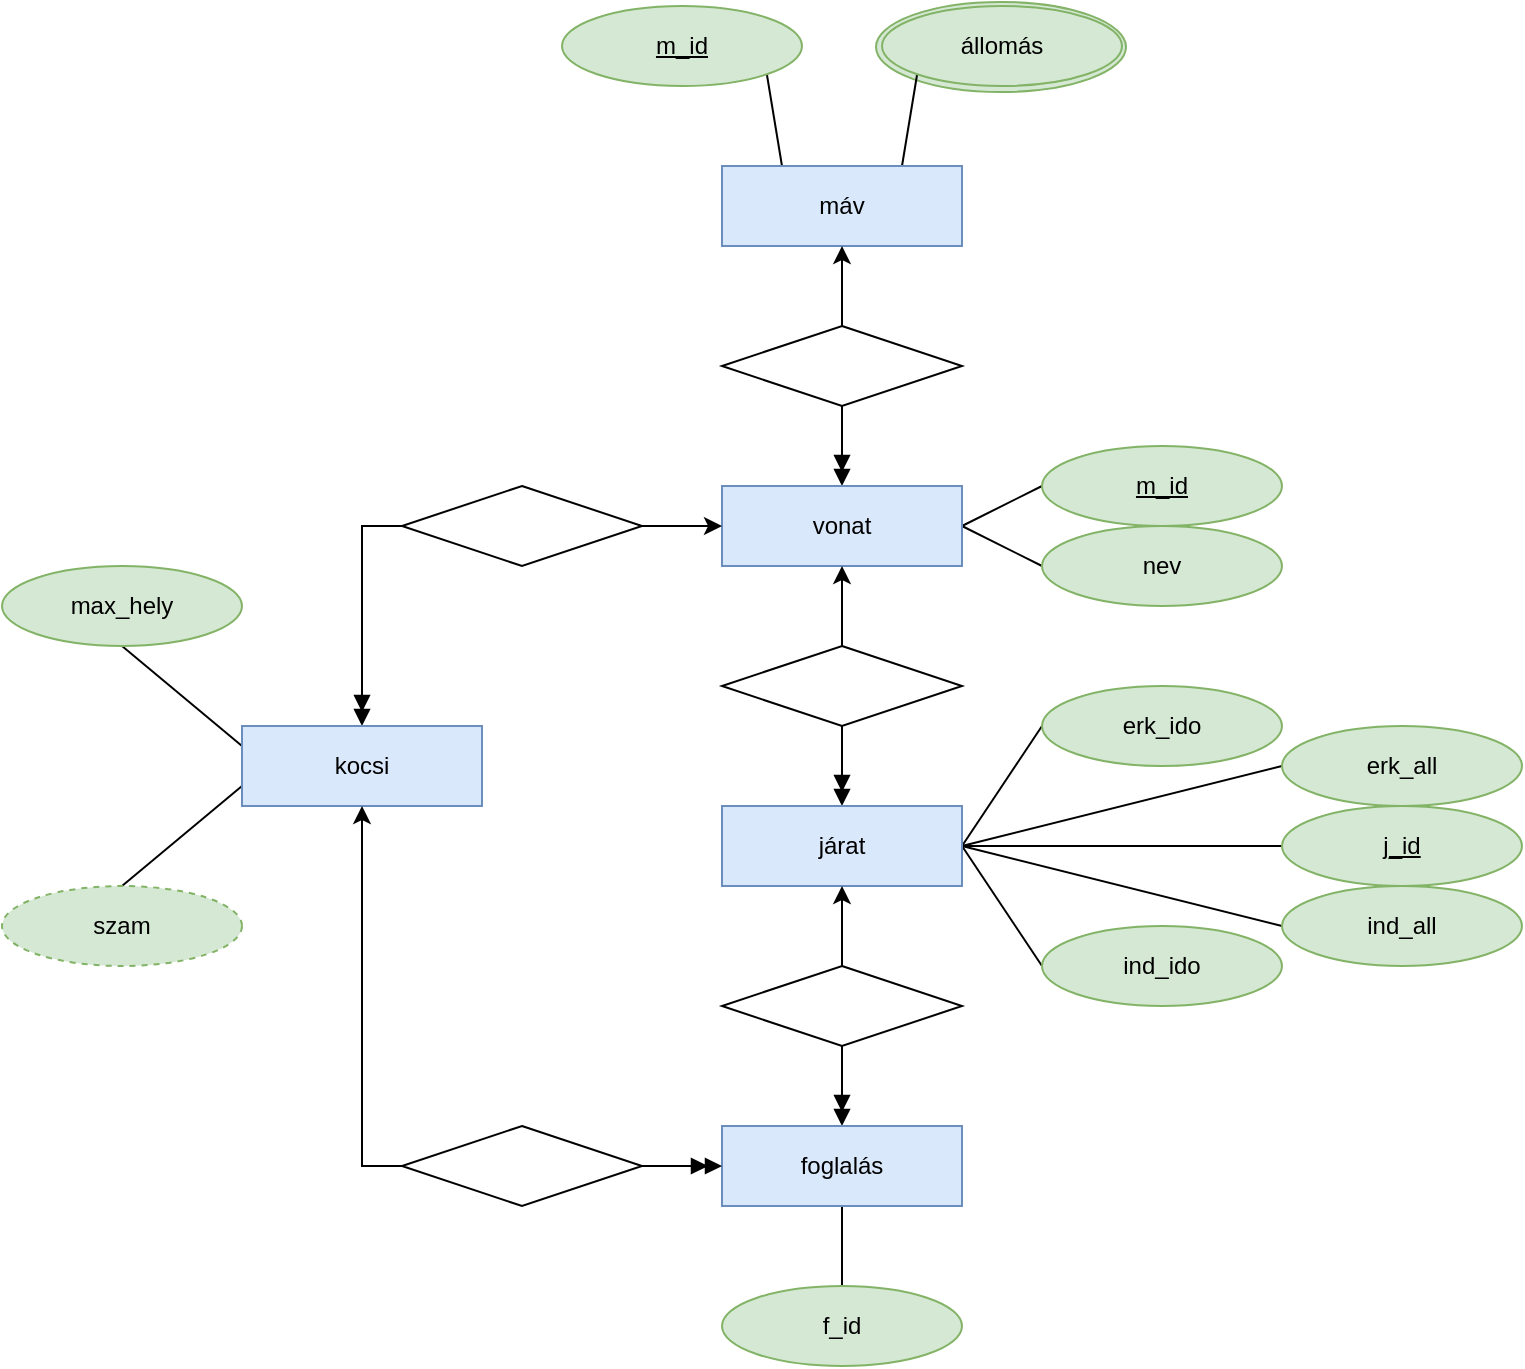 <mxfile version="20.4.0" type="device"><diagram id="3Hn4xAxNsXAKJAQ3Ugm6" name="1 oldal"><mxGraphModel dx="798" dy="450" grid="1" gridSize="10" guides="1" tooltips="1" connect="1" arrows="1" fold="1" page="1" pageScale="1" pageWidth="827" pageHeight="1169" math="0" shadow="0"><root><mxCell id="0"/><mxCell id="1" parent="0"/><mxCell id="AK9mSvYZs-pukSjKcqXA-128" value="állomás" style="ellipse;whiteSpace=wrap;html=1;fillColor=#d5e8d4;strokeColor=#82b366;" vertex="1" parent="1"><mxGeometry x="437" y="38" width="125" height="45" as="geometry"/></mxCell><mxCell id="AK9mSvYZs-pukSjKcqXA-129" style="edgeStyle=none;rounded=0;orthogonalLoop=1;jettySize=auto;html=1;exitX=0.75;exitY=0;exitDx=0;exitDy=0;entryX=0;entryY=1;entryDx=0;entryDy=0;endArrow=none;endFill=0;" edge="1" parent="1" source="AK9mSvYZs-pukSjKcqXA-124" target="AK9mSvYZs-pukSjKcqXA-127"><mxGeometry relative="1" as="geometry"/></mxCell><mxCell id="AK9mSvYZs-pukSjKcqXA-130" style="edgeStyle=none;rounded=0;orthogonalLoop=1;jettySize=auto;html=1;exitX=0.25;exitY=0;exitDx=0;exitDy=0;entryX=1;entryY=1;entryDx=0;entryDy=0;endArrow=none;endFill=0;" edge="1" parent="1" source="AK9mSvYZs-pukSjKcqXA-124" target="AK9mSvYZs-pukSjKcqXA-125"><mxGeometry relative="1" as="geometry"/></mxCell><mxCell id="AK9mSvYZs-pukSjKcqXA-124" value="máv" style="rounded=0;whiteSpace=wrap;html=1;fillColor=#dae8fc;strokeColor=#6c8ebf;" vertex="1" parent="1"><mxGeometry x="360" y="120" width="120" height="40" as="geometry"/></mxCell><mxCell id="AK9mSvYZs-pukSjKcqXA-125" value="m_id" style="ellipse;whiteSpace=wrap;html=1;fillColor=#d5e8d4;strokeColor=#82b366;fontStyle=4" vertex="1" parent="1"><mxGeometry x="280" y="40" width="120" height="40" as="geometry"/></mxCell><mxCell id="AK9mSvYZs-pukSjKcqXA-127" value="állomás" style="ellipse;whiteSpace=wrap;html=1;fillColor=#d5e8d4;strokeColor=#82b366;" vertex="1" parent="1"><mxGeometry x="440" y="40" width="120" height="40" as="geometry"/></mxCell><mxCell id="AK9mSvYZs-pukSjKcqXA-132" style="edgeStyle=none;rounded=0;orthogonalLoop=1;jettySize=auto;html=1;exitX=0.5;exitY=0;exitDx=0;exitDy=0;entryX=0.5;entryY=1;entryDx=0;entryDy=0;endArrow=classic;endFill=1;" edge="1" parent="1" source="AK9mSvYZs-pukSjKcqXA-131" target="AK9mSvYZs-pukSjKcqXA-124"><mxGeometry relative="1" as="geometry"/></mxCell><mxCell id="AK9mSvYZs-pukSjKcqXA-135" style="edgeStyle=none;rounded=0;orthogonalLoop=1;jettySize=auto;html=1;exitX=0.5;exitY=1;exitDx=0;exitDy=0;entryX=0.5;entryY=0;entryDx=0;entryDy=0;endArrow=doubleBlock;endFill=1;" edge="1" parent="1" source="AK9mSvYZs-pukSjKcqXA-131" target="AK9mSvYZs-pukSjKcqXA-134"><mxGeometry relative="1" as="geometry"/></mxCell><mxCell id="AK9mSvYZs-pukSjKcqXA-131" value="" style="rhombus;whiteSpace=wrap;html=1;" vertex="1" parent="1"><mxGeometry x="360" y="200" width="120" height="40" as="geometry"/></mxCell><mxCell id="AK9mSvYZs-pukSjKcqXA-138" style="edgeStyle=none;rounded=0;orthogonalLoop=1;jettySize=auto;html=1;exitX=1;exitY=0.5;exitDx=0;exitDy=0;entryX=0;entryY=0.5;entryDx=0;entryDy=0;endArrow=none;endFill=0;" edge="1" parent="1" source="AK9mSvYZs-pukSjKcqXA-134" target="AK9mSvYZs-pukSjKcqXA-136"><mxGeometry relative="1" as="geometry"/></mxCell><mxCell id="AK9mSvYZs-pukSjKcqXA-139" style="edgeStyle=none;rounded=0;orthogonalLoop=1;jettySize=auto;html=1;exitX=1;exitY=0.5;exitDx=0;exitDy=0;entryX=0;entryY=0.5;entryDx=0;entryDy=0;endArrow=none;endFill=0;" edge="1" parent="1" source="AK9mSvYZs-pukSjKcqXA-134" target="AK9mSvYZs-pukSjKcqXA-137"><mxGeometry relative="1" as="geometry"/></mxCell><mxCell id="AK9mSvYZs-pukSjKcqXA-134" value="vonat" style="rounded=0;whiteSpace=wrap;html=1;fillColor=#dae8fc;strokeColor=#6c8ebf;" vertex="1" parent="1"><mxGeometry x="360" y="280" width="120" height="40" as="geometry"/></mxCell><mxCell id="AK9mSvYZs-pukSjKcqXA-136" value="m_id" style="ellipse;whiteSpace=wrap;html=1;fillColor=#d5e8d4;strokeColor=#82b366;fontStyle=4" vertex="1" parent="1"><mxGeometry x="520" y="260" width="120" height="40" as="geometry"/></mxCell><mxCell id="AK9mSvYZs-pukSjKcqXA-137" value="nev" style="ellipse;whiteSpace=wrap;html=1;fillColor=#d5e8d4;strokeColor=#82b366;fontStyle=0" vertex="1" parent="1"><mxGeometry x="520" y="300" width="120" height="40" as="geometry"/></mxCell><mxCell id="AK9mSvYZs-pukSjKcqXA-141" style="edgeStyle=none;rounded=0;orthogonalLoop=1;jettySize=auto;html=1;exitX=0.5;exitY=0;exitDx=0;exitDy=0;entryX=0.5;entryY=1;entryDx=0;entryDy=0;endArrow=classic;endFill=1;" edge="1" parent="1" source="AK9mSvYZs-pukSjKcqXA-140" target="AK9mSvYZs-pukSjKcqXA-134"><mxGeometry relative="1" as="geometry"/></mxCell><mxCell id="AK9mSvYZs-pukSjKcqXA-143" style="edgeStyle=none;rounded=0;orthogonalLoop=1;jettySize=auto;html=1;exitX=0.5;exitY=1;exitDx=0;exitDy=0;entryX=0.5;entryY=0;entryDx=0;entryDy=0;endArrow=doubleBlock;endFill=1;" edge="1" parent="1" source="AK9mSvYZs-pukSjKcqXA-140" target="AK9mSvYZs-pukSjKcqXA-142"><mxGeometry relative="1" as="geometry"/></mxCell><mxCell id="AK9mSvYZs-pukSjKcqXA-140" value="" style="rhombus;whiteSpace=wrap;html=1;" vertex="1" parent="1"><mxGeometry x="360" y="360" width="120" height="40" as="geometry"/></mxCell><mxCell id="AK9mSvYZs-pukSjKcqXA-168" style="edgeStyle=none;rounded=0;orthogonalLoop=1;jettySize=auto;html=1;exitX=1;exitY=0.5;exitDx=0;exitDy=0;entryX=0;entryY=0.5;entryDx=0;entryDy=0;endArrow=none;endFill=0;" edge="1" parent="1" source="AK9mSvYZs-pukSjKcqXA-142" target="AK9mSvYZs-pukSjKcqXA-163"><mxGeometry relative="1" as="geometry"/></mxCell><mxCell id="AK9mSvYZs-pukSjKcqXA-169" style="edgeStyle=none;rounded=0;orthogonalLoop=1;jettySize=auto;html=1;exitX=1;exitY=0.5;exitDx=0;exitDy=0;entryX=0;entryY=0.5;entryDx=0;entryDy=0;endArrow=none;endFill=0;" edge="1" parent="1" source="AK9mSvYZs-pukSjKcqXA-142" target="AK9mSvYZs-pukSjKcqXA-167"><mxGeometry relative="1" as="geometry"/></mxCell><mxCell id="AK9mSvYZs-pukSjKcqXA-170" style="edgeStyle=none;rounded=0;orthogonalLoop=1;jettySize=auto;html=1;exitX=1;exitY=0.5;exitDx=0;exitDy=0;entryX=0;entryY=0.5;entryDx=0;entryDy=0;endArrow=none;endFill=0;" edge="1" parent="1" source="AK9mSvYZs-pukSjKcqXA-142" target="AK9mSvYZs-pukSjKcqXA-166"><mxGeometry relative="1" as="geometry"/></mxCell><mxCell id="AK9mSvYZs-pukSjKcqXA-171" style="edgeStyle=none;rounded=0;orthogonalLoop=1;jettySize=auto;html=1;exitX=1;exitY=0.5;exitDx=0;exitDy=0;entryX=0;entryY=0.5;entryDx=0;entryDy=0;endArrow=none;endFill=0;" edge="1" parent="1" source="AK9mSvYZs-pukSjKcqXA-142" target="AK9mSvYZs-pukSjKcqXA-165"><mxGeometry relative="1" as="geometry"/></mxCell><mxCell id="AK9mSvYZs-pukSjKcqXA-172" style="edgeStyle=none;rounded=0;orthogonalLoop=1;jettySize=auto;html=1;exitX=1;exitY=0.5;exitDx=0;exitDy=0;entryX=0;entryY=0.5;entryDx=0;entryDy=0;endArrow=none;endFill=0;" edge="1" parent="1" source="AK9mSvYZs-pukSjKcqXA-142" target="AK9mSvYZs-pukSjKcqXA-164"><mxGeometry relative="1" as="geometry"/></mxCell><mxCell id="AK9mSvYZs-pukSjKcqXA-142" value="járat" style="rounded=0;whiteSpace=wrap;html=1;fillColor=#dae8fc;strokeColor=#6c8ebf;" vertex="1" parent="1"><mxGeometry x="360" y="440" width="120" height="40" as="geometry"/></mxCell><mxCell id="AK9mSvYZs-pukSjKcqXA-146" style="edgeStyle=none;rounded=0;orthogonalLoop=1;jettySize=auto;html=1;exitX=0.5;exitY=0;exitDx=0;exitDy=0;entryX=0.5;entryY=1;entryDx=0;entryDy=0;endArrow=classic;endFill=1;" edge="1" parent="1" source="AK9mSvYZs-pukSjKcqXA-144" target="AK9mSvYZs-pukSjKcqXA-142"><mxGeometry relative="1" as="geometry"/></mxCell><mxCell id="AK9mSvYZs-pukSjKcqXA-147" style="edgeStyle=none;rounded=0;orthogonalLoop=1;jettySize=auto;html=1;exitX=0.5;exitY=1;exitDx=0;exitDy=0;endArrow=doubleBlock;endFill=1;entryX=0.5;entryY=0;entryDx=0;entryDy=0;" edge="1" parent="1" source="AK9mSvYZs-pukSjKcqXA-144" target="AK9mSvYZs-pukSjKcqXA-148"><mxGeometry relative="1" as="geometry"><mxPoint x="280" y="540" as="targetPoint"/></mxGeometry></mxCell><mxCell id="AK9mSvYZs-pukSjKcqXA-144" value="" style="rhombus;whiteSpace=wrap;html=1;" vertex="1" parent="1"><mxGeometry x="360" y="520" width="120" height="40" as="geometry"/></mxCell><mxCell id="AK9mSvYZs-pukSjKcqXA-162" style="edgeStyle=none;rounded=0;orthogonalLoop=1;jettySize=auto;html=1;exitX=0.5;exitY=1;exitDx=0;exitDy=0;entryX=0.5;entryY=0;entryDx=0;entryDy=0;endArrow=none;endFill=0;" edge="1" parent="1" source="AK9mSvYZs-pukSjKcqXA-148" target="AK9mSvYZs-pukSjKcqXA-161"><mxGeometry relative="1" as="geometry"/></mxCell><mxCell id="AK9mSvYZs-pukSjKcqXA-148" value="foglalás" style="rounded=0;whiteSpace=wrap;html=1;fillColor=#dae8fc;strokeColor=#6c8ebf;" vertex="1" parent="1"><mxGeometry x="360" y="600" width="120" height="40" as="geometry"/></mxCell><mxCell id="AK9mSvYZs-pukSjKcqXA-150" style="edgeStyle=none;rounded=0;orthogonalLoop=1;jettySize=auto;html=1;exitX=1;exitY=0.5;exitDx=0;exitDy=0;entryX=0;entryY=0.5;entryDx=0;entryDy=0;endArrow=classic;endFill=1;" edge="1" parent="1" source="AK9mSvYZs-pukSjKcqXA-149" target="AK9mSvYZs-pukSjKcqXA-134"><mxGeometry relative="1" as="geometry"/></mxCell><mxCell id="AK9mSvYZs-pukSjKcqXA-152" style="edgeStyle=orthogonalEdgeStyle;rounded=0;orthogonalLoop=1;jettySize=auto;html=1;exitX=0;exitY=0.5;exitDx=0;exitDy=0;entryX=0.5;entryY=0;entryDx=0;entryDy=0;endArrow=doubleBlock;endFill=1;" edge="1" parent="1" source="AK9mSvYZs-pukSjKcqXA-149" target="AK9mSvYZs-pukSjKcqXA-151"><mxGeometry relative="1" as="geometry"/></mxCell><mxCell id="AK9mSvYZs-pukSjKcqXA-149" value="" style="rhombus;whiteSpace=wrap;html=1;" vertex="1" parent="1"><mxGeometry x="200" y="280" width="120" height="40" as="geometry"/></mxCell><mxCell id="AK9mSvYZs-pukSjKcqXA-159" style="edgeStyle=none;rounded=0;orthogonalLoop=1;jettySize=auto;html=1;exitX=0;exitY=0.75;exitDx=0;exitDy=0;entryX=0.5;entryY=0;entryDx=0;entryDy=0;endArrow=none;endFill=0;" edge="1" parent="1" source="AK9mSvYZs-pukSjKcqXA-151" target="AK9mSvYZs-pukSjKcqXA-157"><mxGeometry relative="1" as="geometry"/></mxCell><mxCell id="AK9mSvYZs-pukSjKcqXA-160" style="edgeStyle=none;rounded=0;orthogonalLoop=1;jettySize=auto;html=1;exitX=0;exitY=0.25;exitDx=0;exitDy=0;entryX=0.5;entryY=1;entryDx=0;entryDy=0;endArrow=none;endFill=0;" edge="1" parent="1" source="AK9mSvYZs-pukSjKcqXA-151" target="AK9mSvYZs-pukSjKcqXA-156"><mxGeometry relative="1" as="geometry"/></mxCell><mxCell id="AK9mSvYZs-pukSjKcqXA-151" value="kocsi" style="rounded=0;whiteSpace=wrap;html=1;fillColor=#dae8fc;strokeColor=#6c8ebf;" vertex="1" parent="1"><mxGeometry x="120" y="400" width="120" height="40" as="geometry"/></mxCell><mxCell id="AK9mSvYZs-pukSjKcqXA-154" style="edgeStyle=orthogonalEdgeStyle;rounded=0;orthogonalLoop=1;jettySize=auto;html=1;exitX=1;exitY=0.5;exitDx=0;exitDy=0;entryX=0;entryY=0.5;entryDx=0;entryDy=0;endArrow=doubleBlock;endFill=1;" edge="1" parent="1" source="AK9mSvYZs-pukSjKcqXA-153" target="AK9mSvYZs-pukSjKcqXA-148"><mxGeometry relative="1" as="geometry"/></mxCell><mxCell id="AK9mSvYZs-pukSjKcqXA-155" style="edgeStyle=orthogonalEdgeStyle;rounded=0;orthogonalLoop=1;jettySize=auto;html=1;exitX=0;exitY=0.5;exitDx=0;exitDy=0;entryX=0.5;entryY=1;entryDx=0;entryDy=0;endArrow=classic;endFill=1;" edge="1" parent="1" source="AK9mSvYZs-pukSjKcqXA-153" target="AK9mSvYZs-pukSjKcqXA-151"><mxGeometry relative="1" as="geometry"/></mxCell><mxCell id="AK9mSvYZs-pukSjKcqXA-153" value="" style="rhombus;whiteSpace=wrap;html=1;" vertex="1" parent="1"><mxGeometry x="200" y="600" width="120" height="40" as="geometry"/></mxCell><mxCell id="AK9mSvYZs-pukSjKcqXA-156" value="max_hely" style="ellipse;whiteSpace=wrap;html=1;fillColor=#d5e8d4;strokeColor=#82b366;fontStyle=0" vertex="1" parent="1"><mxGeometry y="320" width="120" height="40" as="geometry"/></mxCell><mxCell id="AK9mSvYZs-pukSjKcqXA-157" value="szam" style="ellipse;whiteSpace=wrap;html=1;fillColor=#d5e8d4;strokeColor=#82b366;fontStyle=0;dashed=1;" vertex="1" parent="1"><mxGeometry y="480" width="120" height="40" as="geometry"/></mxCell><mxCell id="AK9mSvYZs-pukSjKcqXA-161" value="f_id" style="ellipse;whiteSpace=wrap;html=1;fillColor=#d5e8d4;strokeColor=#82b366;fontStyle=0" vertex="1" parent="1"><mxGeometry x="360" y="680" width="120" height="40" as="geometry"/></mxCell><mxCell id="AK9mSvYZs-pukSjKcqXA-163" value="erk_ido" style="ellipse;whiteSpace=wrap;html=1;fillColor=#d5e8d4;strokeColor=#82b366;fontStyle=0" vertex="1" parent="1"><mxGeometry x="520" y="380" width="120" height="40" as="geometry"/></mxCell><mxCell id="AK9mSvYZs-pukSjKcqXA-164" value="erk_all" style="ellipse;whiteSpace=wrap;html=1;fillColor=#d5e8d4;strokeColor=#82b366;fontStyle=0" vertex="1" parent="1"><mxGeometry x="640" y="400" width="120" height="40" as="geometry"/></mxCell><mxCell id="AK9mSvYZs-pukSjKcqXA-165" value="&lt;u&gt;j_id&lt;/u&gt;" style="ellipse;whiteSpace=wrap;html=1;fillColor=#d5e8d4;strokeColor=#82b366;fontStyle=0" vertex="1" parent="1"><mxGeometry x="640" y="440" width="120" height="40" as="geometry"/></mxCell><mxCell id="AK9mSvYZs-pukSjKcqXA-166" value="ind_all" style="ellipse;whiteSpace=wrap;html=1;fillColor=#d5e8d4;strokeColor=#82b366;fontStyle=0" vertex="1" parent="1"><mxGeometry x="640" y="480" width="120" height="40" as="geometry"/></mxCell><mxCell id="AK9mSvYZs-pukSjKcqXA-167" value="ind_ido" style="ellipse;whiteSpace=wrap;html=1;fillColor=#d5e8d4;strokeColor=#82b366;fontStyle=0" vertex="1" parent="1"><mxGeometry x="520" y="500" width="120" height="40" as="geometry"/></mxCell></root></mxGraphModel></diagram></mxfile>